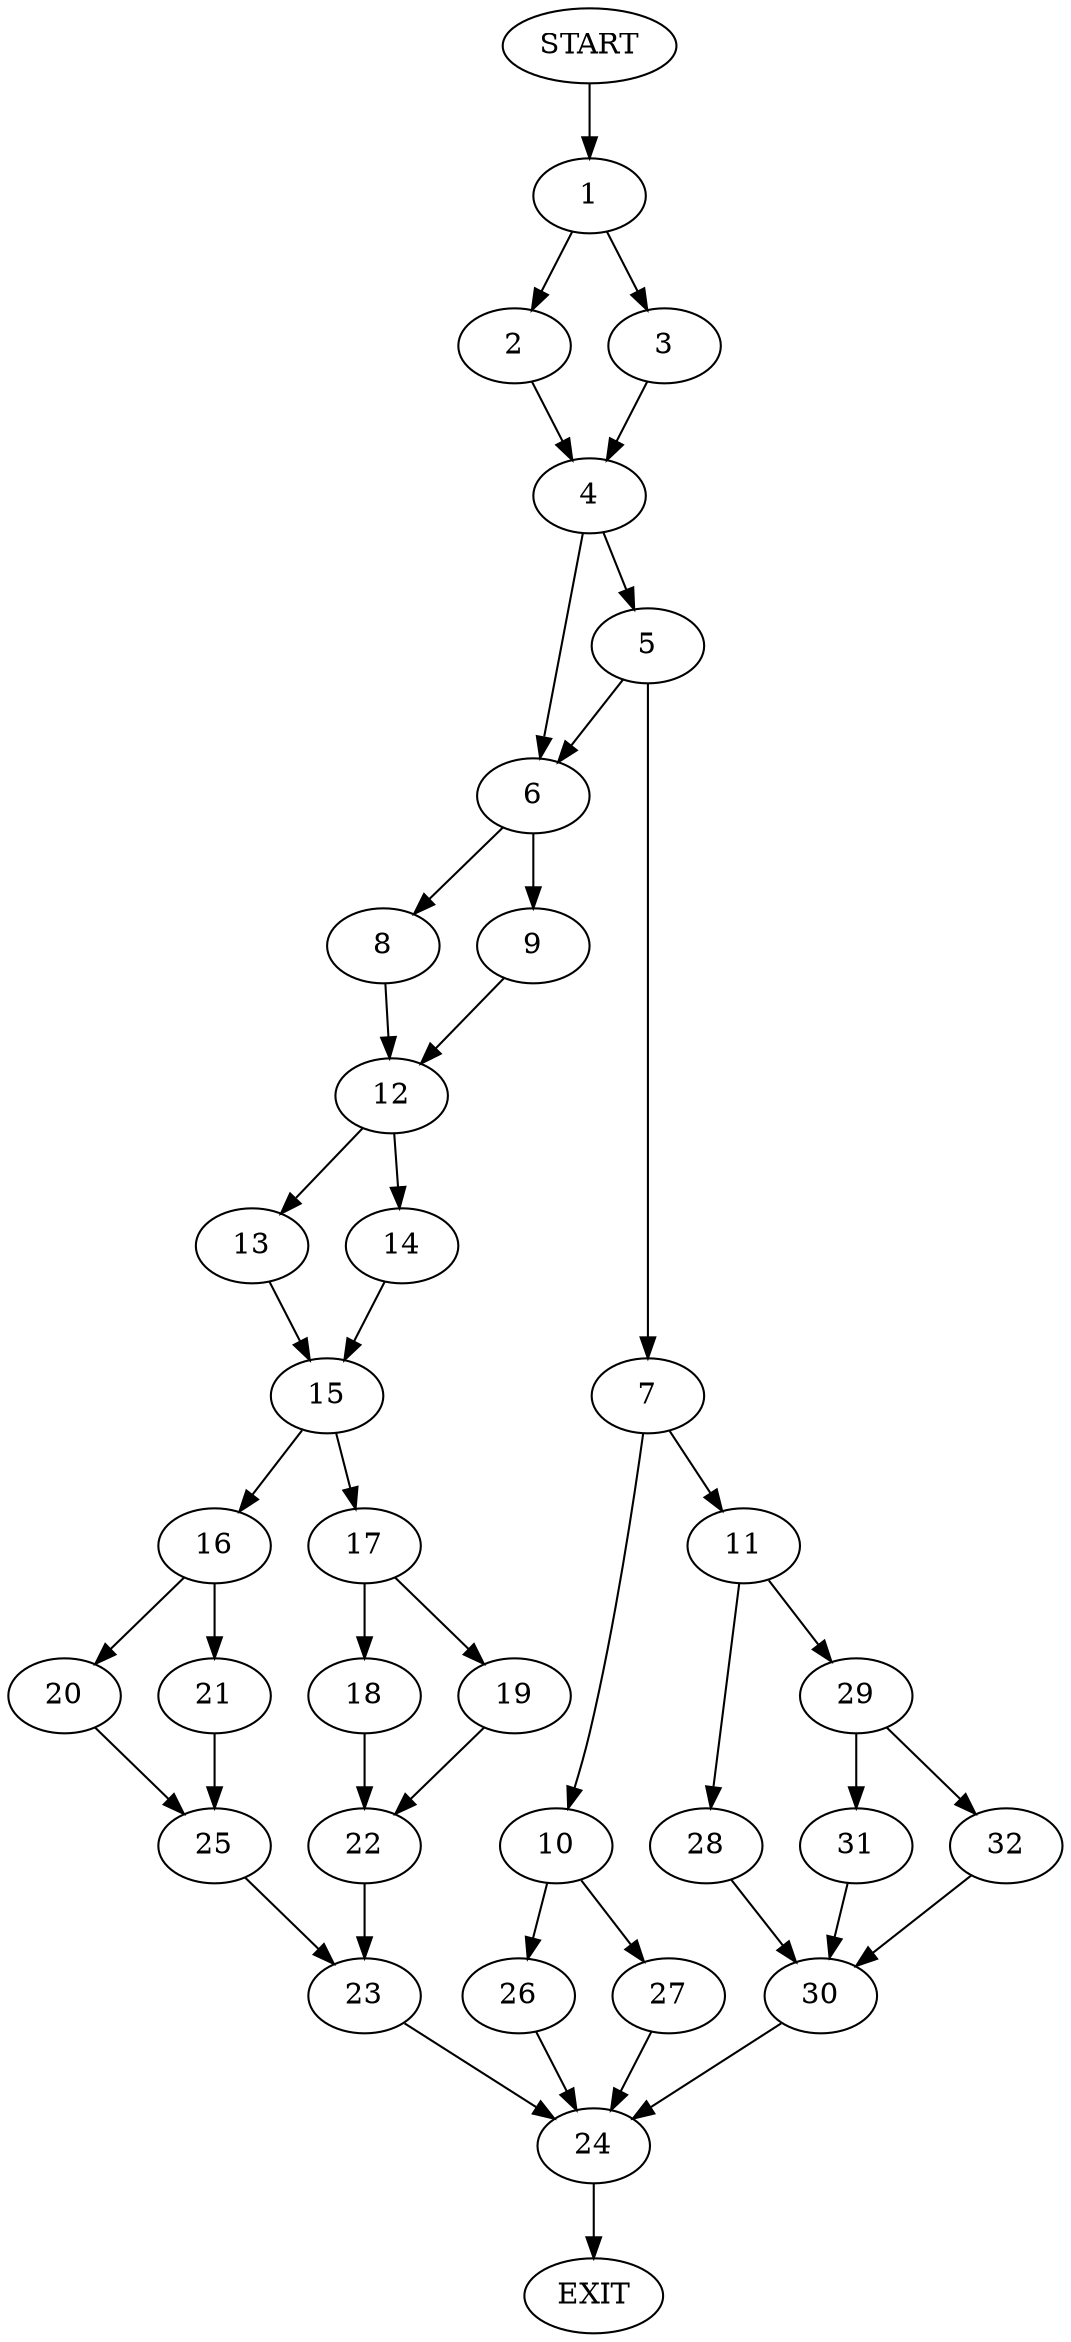 digraph {
0 [label="START"]
33 [label="EXIT"]
0 -> 1
1 -> 2
1 -> 3
3 -> 4
2 -> 4
4 -> 5
4 -> 6
5 -> 7
5 -> 6
6 -> 8
6 -> 9
7 -> 10
7 -> 11
8 -> 12
9 -> 12
12 -> 13
12 -> 14
14 -> 15
13 -> 15
15 -> 16
15 -> 17
17 -> 18
17 -> 19
16 -> 20
16 -> 21
19 -> 22
18 -> 22
22 -> 23
23 -> 24
21 -> 25
20 -> 25
25 -> 23
24 -> 33
10 -> 26
10 -> 27
11 -> 28
11 -> 29
28 -> 30
29 -> 31
29 -> 32
32 -> 30
31 -> 30
30 -> 24
26 -> 24
27 -> 24
}
